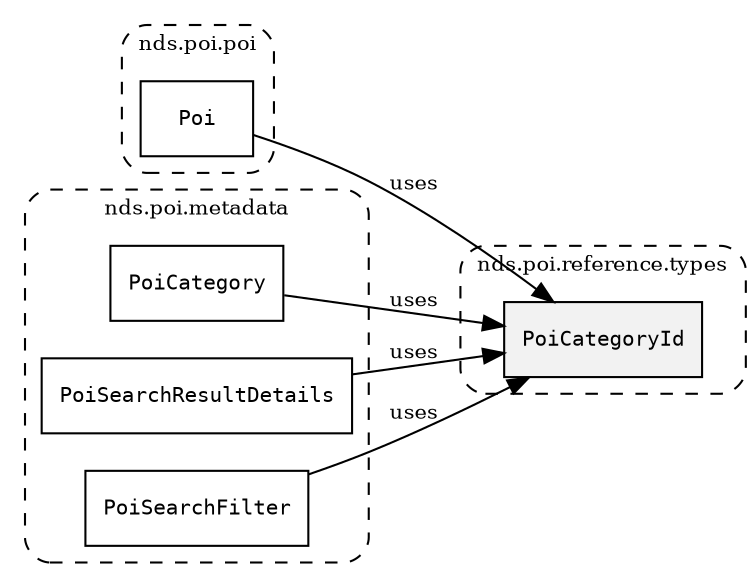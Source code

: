 /**
 * This dot file creates symbol collaboration diagram for PoiCategoryId.
 */
digraph ZSERIO
{
    node [shape=box, fontsize=10];
    rankdir="LR";
    fontsize=10;
    tooltip="PoiCategoryId collaboration diagram";

    subgraph "cluster_nds.poi.reference.types"
    {
        style="dashed, rounded";
        label="nds.poi.reference.types";
        tooltip="Package nds.poi.reference.types";
        href="../../../content/packages/nds.poi.reference.types.html#Package-nds-poi-reference-types";
        target="_parent";

        "PoiCategoryId" [style="filled", fillcolor="#0000000D", target="_parent", label=<<font face="monospace"><table align="center" border="0" cellspacing="0" cellpadding="0"><tr><td href="../../../content/packages/nds.poi.reference.types.html#Subtype-PoiCategoryId" title="Subtype defined in nds.poi.reference.types">PoiCategoryId</td></tr></table></font>>];
    }

    subgraph "cluster_nds.poi.poi"
    {
        style="dashed, rounded";
        label="nds.poi.poi";
        tooltip="Package nds.poi.poi";
        href="../../../content/packages/nds.poi.poi.html#Package-nds-poi-poi";
        target="_parent";

        "Poi" [target="_parent", label=<<font face="monospace"><table align="center" border="0" cellspacing="0" cellpadding="0"><tr><td href="../../../content/packages/nds.poi.poi.html#Structure-Poi" title="Structure defined in nds.poi.poi">Poi</td></tr></table></font>>];
    }

    subgraph "cluster_nds.poi.metadata"
    {
        style="dashed, rounded";
        label="nds.poi.metadata";
        tooltip="Package nds.poi.metadata";
        href="../../../content/packages/nds.poi.metadata.html#Package-nds-poi-metadata";
        target="_parent";

        "PoiCategory" [target="_parent", label=<<font face="monospace"><table align="center" border="0" cellspacing="0" cellpadding="0"><tr><td href="../../../content/packages/nds.poi.metadata.html#Structure-PoiCategory" title="Structure defined in nds.poi.metadata">PoiCategory</td></tr></table></font>>];
        "PoiSearchResultDetails" [target="_parent", label=<<font face="monospace"><table align="center" border="0" cellspacing="0" cellpadding="0"><tr><td href="../../../content/packages/nds.poi.metadata.html#Structure-PoiSearchResultDetails" title="Structure defined in nds.poi.metadata">PoiSearchResultDetails</td></tr></table></font>>];
        "PoiSearchFilter" [target="_parent", label=<<font face="monospace"><table align="center" border="0" cellspacing="0" cellpadding="0"><tr><td href="../../../content/packages/nds.poi.metadata.html#Structure-PoiSearchFilter" title="Structure defined in nds.poi.metadata">PoiSearchFilter</td></tr></table></font>>];
    }

    "Poi" -> "PoiCategoryId" [label="uses", fontsize=10];
    "PoiCategory" -> "PoiCategoryId" [label="uses", fontsize=10];
    "PoiSearchResultDetails" -> "PoiCategoryId" [label="uses", fontsize=10];
    "PoiSearchFilter" -> "PoiCategoryId" [label="uses", fontsize=10];
}
